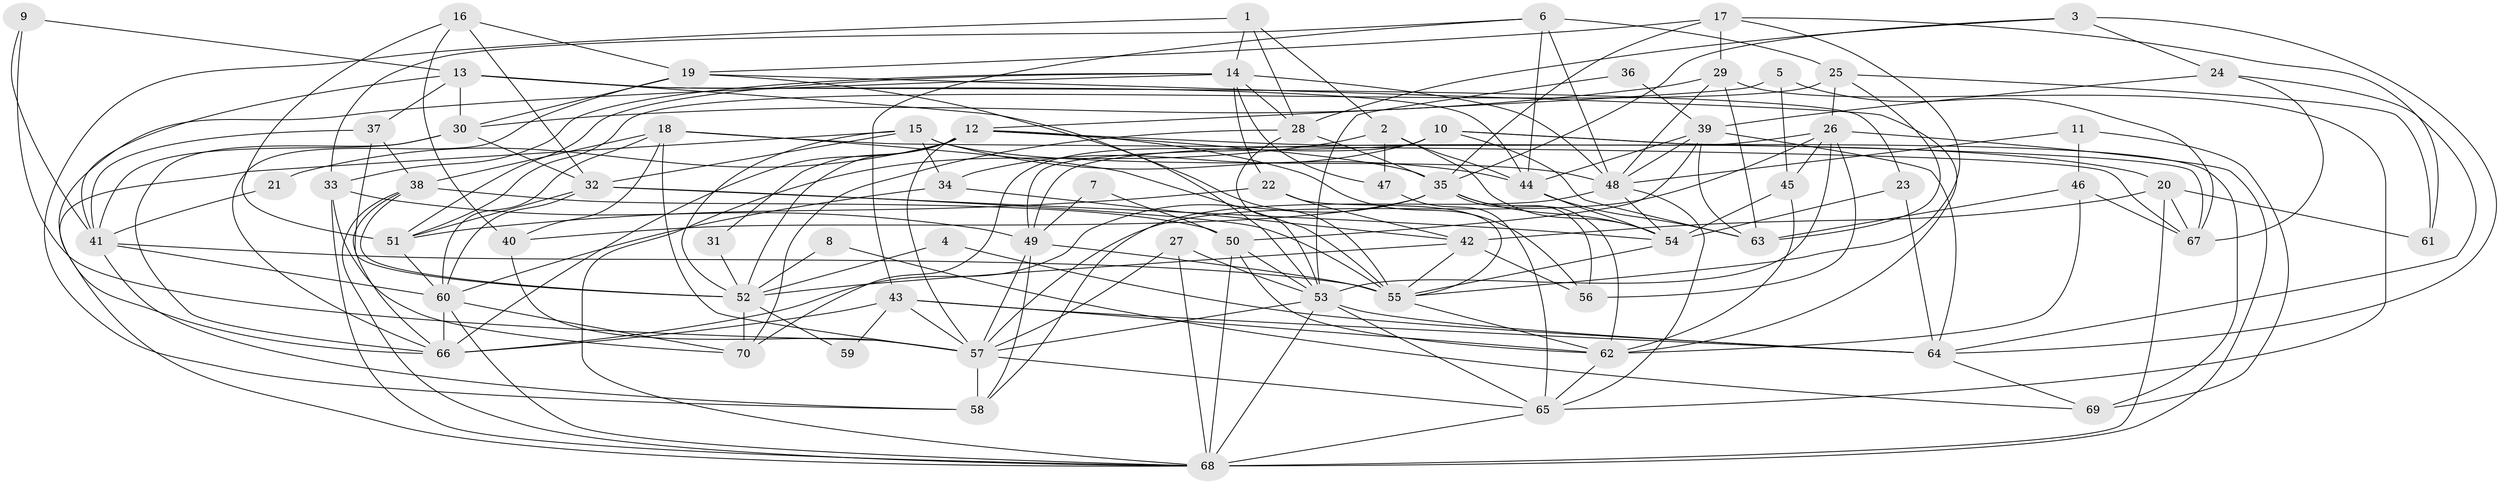 // original degree distribution, {3: 0.2642857142857143, 4: 0.2857142857142857, 7: 0.06428571428571428, 2: 0.12857142857142856, 5: 0.2, 6: 0.05, 8: 0.007142857142857143}
// Generated by graph-tools (version 1.1) at 2025/50/03/09/25 03:50:03]
// undirected, 70 vertices, 195 edges
graph export_dot {
graph [start="1"]
  node [color=gray90,style=filled];
  1;
  2;
  3;
  4;
  5;
  6;
  7;
  8;
  9;
  10;
  11;
  12;
  13;
  14;
  15;
  16;
  17;
  18;
  19;
  20;
  21;
  22;
  23;
  24;
  25;
  26;
  27;
  28;
  29;
  30;
  31;
  32;
  33;
  34;
  35;
  36;
  37;
  38;
  39;
  40;
  41;
  42;
  43;
  44;
  45;
  46;
  47;
  48;
  49;
  50;
  51;
  52;
  53;
  54;
  55;
  56;
  57;
  58;
  59;
  60;
  61;
  62;
  63;
  64;
  65;
  66;
  67;
  68;
  69;
  70;
  1 -- 2 [weight=1.0];
  1 -- 14 [weight=1.0];
  1 -- 28 [weight=1.0];
  1 -- 58 [weight=1.0];
  2 -- 44 [weight=1.0];
  2 -- 47 [weight=1.0];
  2 -- 54 [weight=1.0];
  2 -- 68 [weight=1.0];
  3 -- 24 [weight=1.0];
  3 -- 28 [weight=1.0];
  3 -- 35 [weight=1.0];
  3 -- 64 [weight=1.0];
  4 -- 52 [weight=1.0];
  4 -- 64 [weight=1.0];
  5 -- 12 [weight=1.0];
  5 -- 45 [weight=1.0];
  5 -- 67 [weight=1.0];
  6 -- 25 [weight=1.0];
  6 -- 33 [weight=1.0];
  6 -- 43 [weight=1.0];
  6 -- 44 [weight=1.0];
  6 -- 48 [weight=1.0];
  7 -- 49 [weight=1.0];
  7 -- 50 [weight=1.0];
  8 -- 52 [weight=1.0];
  8 -- 69 [weight=1.0];
  9 -- 13 [weight=1.0];
  9 -- 41 [weight=1.0];
  9 -- 57 [weight=1.0];
  10 -- 34 [weight=1.0];
  10 -- 49 [weight=1.0];
  10 -- 63 [weight=1.0];
  10 -- 67 [weight=1.0];
  10 -- 69 [weight=1.0];
  10 -- 70 [weight=1.0];
  11 -- 46 [weight=1.0];
  11 -- 48 [weight=1.0];
  11 -- 69 [weight=1.0];
  12 -- 20 [weight=1.0];
  12 -- 21 [weight=1.0];
  12 -- 31 [weight=1.0];
  12 -- 35 [weight=1.0];
  12 -- 52 [weight=1.0];
  12 -- 56 [weight=1.0];
  12 -- 57 [weight=1.0];
  12 -- 66 [weight=1.0];
  13 -- 23 [weight=1.0];
  13 -- 30 [weight=1.0];
  13 -- 37 [weight=1.0];
  13 -- 41 [weight=1.0];
  13 -- 44 [weight=1.0];
  13 -- 55 [weight=1.0];
  14 -- 22 [weight=1.0];
  14 -- 28 [weight=1.0];
  14 -- 33 [weight=1.0];
  14 -- 47 [weight=1.0];
  14 -- 48 [weight=1.0];
  14 -- 51 [weight=1.0];
  14 -- 66 [weight=1.0];
  15 -- 32 [weight=1.0];
  15 -- 34 [weight=1.0];
  15 -- 44 [weight=1.0];
  15 -- 48 [weight=1.0];
  15 -- 52 [weight=1.0];
  15 -- 68 [weight=1.0];
  16 -- 19 [weight=1.0];
  16 -- 32 [weight=1.0];
  16 -- 40 [weight=1.0];
  16 -- 51 [weight=1.0];
  17 -- 19 [weight=1.0];
  17 -- 29 [weight=1.0];
  17 -- 35 [weight=1.0];
  17 -- 55 [weight=1.0];
  17 -- 61 [weight=1.0];
  18 -- 38 [weight=1.0];
  18 -- 40 [weight=1.0];
  18 -- 55 [weight=1.0];
  18 -- 57 [weight=1.0];
  18 -- 60 [weight=1.0];
  18 -- 67 [weight=1.0];
  19 -- 30 [weight=1.0];
  19 -- 53 [weight=1.0];
  19 -- 62 [weight=1.0];
  19 -- 66 [weight=1.0];
  20 -- 42 [weight=1.0];
  20 -- 61 [weight=1.0];
  20 -- 67 [weight=1.0];
  20 -- 68 [weight=1.0];
  21 -- 41 [weight=1.0];
  22 -- 42 [weight=1.0];
  22 -- 51 [weight=1.0];
  22 -- 55 [weight=1.0];
  23 -- 54 [weight=1.0];
  23 -- 64 [weight=1.0];
  24 -- 39 [weight=1.0];
  24 -- 64 [weight=1.0];
  24 -- 67 [weight=1.0];
  25 -- 26 [weight=1.0];
  25 -- 51 [weight=1.0];
  25 -- 61 [weight=1.0];
  25 -- 63 [weight=1.0];
  26 -- 45 [weight=1.0];
  26 -- 49 [weight=1.0];
  26 -- 53 [weight=1.0];
  26 -- 56 [weight=1.0];
  26 -- 57 [weight=1.0];
  26 -- 68 [weight=1.0];
  27 -- 53 [weight=1.0];
  27 -- 57 [weight=1.0];
  27 -- 68 [weight=1.0];
  28 -- 35 [weight=1.0];
  28 -- 53 [weight=1.0];
  28 -- 70 [weight=1.0];
  29 -- 30 [weight=1.0];
  29 -- 48 [weight=1.0];
  29 -- 63 [weight=1.0];
  29 -- 65 [weight=1.0];
  30 -- 32 [weight=1.0];
  30 -- 41 [weight=1.0];
  30 -- 66 [weight=1.0];
  31 -- 52 [weight=1.0];
  32 -- 51 [weight=1.0];
  32 -- 54 [weight=1.0];
  32 -- 55 [weight=1.0];
  32 -- 60 [weight=1.0];
  33 -- 49 [weight=1.0];
  33 -- 68 [weight=1.0];
  33 -- 70 [weight=1.0];
  34 -- 42 [weight=1.0];
  34 -- 60 [weight=1.0];
  35 -- 40 [weight=1.0];
  35 -- 54 [weight=1.0];
  35 -- 56 [weight=1.0];
  35 -- 62 [weight=1.0];
  35 -- 66 [weight=1.0];
  36 -- 39 [weight=1.0];
  36 -- 53 [weight=1.0];
  37 -- 38 [weight=1.0];
  37 -- 41 [weight=1.0];
  37 -- 52 [weight=1.0];
  38 -- 50 [weight=1.0];
  38 -- 52 [weight=1.0];
  38 -- 66 [weight=1.0];
  38 -- 68 [weight=1.0];
  39 -- 44 [weight=1.0];
  39 -- 48 [weight=1.0];
  39 -- 50 [weight=1.0];
  39 -- 63 [weight=1.0];
  39 -- 64 [weight=1.0];
  40 -- 57 [weight=1.0];
  41 -- 55 [weight=1.0];
  41 -- 58 [weight=1.0];
  41 -- 60 [weight=2.0];
  42 -- 52 [weight=1.0];
  42 -- 55 [weight=1.0];
  42 -- 56 [weight=1.0];
  43 -- 57 [weight=1.0];
  43 -- 59 [weight=1.0];
  43 -- 62 [weight=1.0];
  43 -- 64 [weight=1.0];
  43 -- 66 [weight=2.0];
  44 -- 54 [weight=2.0];
  44 -- 63 [weight=2.0];
  45 -- 54 [weight=1.0];
  45 -- 62 [weight=1.0];
  46 -- 62 [weight=1.0];
  46 -- 63 [weight=1.0];
  46 -- 67 [weight=1.0];
  47 -- 65 [weight=1.0];
  48 -- 54 [weight=1.0];
  48 -- 58 [weight=1.0];
  48 -- 65 [weight=1.0];
  49 -- 55 [weight=2.0];
  49 -- 57 [weight=1.0];
  49 -- 58 [weight=1.0];
  50 -- 53 [weight=1.0];
  50 -- 62 [weight=1.0];
  50 -- 68 [weight=2.0];
  51 -- 60 [weight=1.0];
  52 -- 59 [weight=1.0];
  52 -- 70 [weight=1.0];
  53 -- 57 [weight=1.0];
  53 -- 64 [weight=1.0];
  53 -- 65 [weight=1.0];
  53 -- 68 [weight=1.0];
  54 -- 55 [weight=1.0];
  55 -- 62 [weight=1.0];
  57 -- 58 [weight=1.0];
  57 -- 65 [weight=1.0];
  60 -- 66 [weight=2.0];
  60 -- 68 [weight=1.0];
  60 -- 70 [weight=1.0];
  62 -- 65 [weight=1.0];
  64 -- 69 [weight=1.0];
  65 -- 68 [weight=1.0];
}
